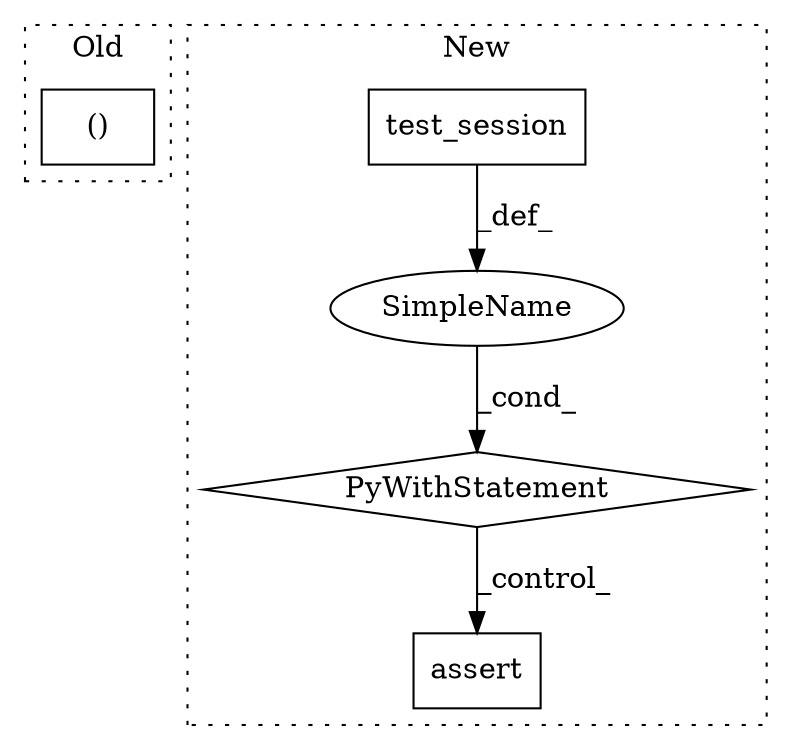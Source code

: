 digraph G {
subgraph cluster0 {
1 [label="()" a="106" s="6420" l="25" shape="box"];
label = "Old";
style="dotted";
}
subgraph cluster1 {
2 [label="test_session" a="32" s="6448" l="14" shape="box"];
3 [label="PyWithStatement" a="104" s="6433,6462" l="10,2" shape="diamond"];
4 [label="SimpleName" a="42" s="" l="" shape="ellipse"];
5 [label="assert" a="32" s="6477,6512" l="17,1" shape="box"];
label = "New";
style="dotted";
}
2 -> 4 [label="_def_"];
3 -> 5 [label="_control_"];
4 -> 3 [label="_cond_"];
}